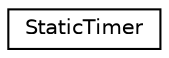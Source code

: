 digraph "Graphical Class Hierarchy"
{
  edge [fontname="Helvetica",fontsize="10",labelfontname="Helvetica",labelfontsize="10"];
  node [fontname="Helvetica",fontsize="10",shape=record];
  rankdir="LR";
  Node0 [label="StaticTimer",height=0.2,width=0.4,color="black", fillcolor="white", style="filled",URL="$classStaticTimer.html"];
}
